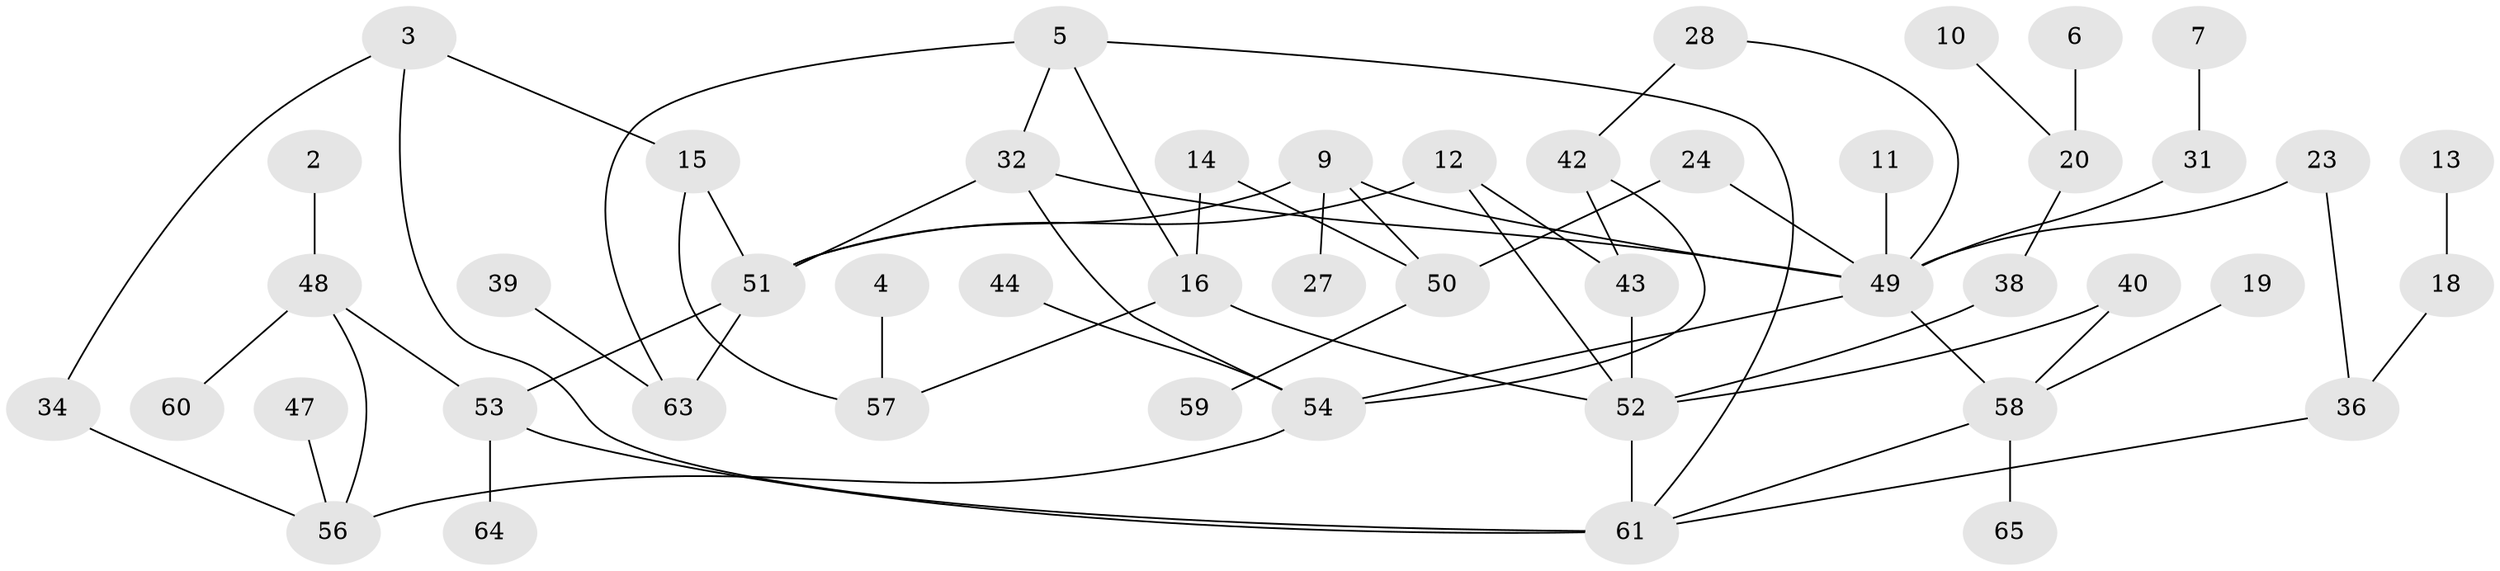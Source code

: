 // original degree distribution, {3: 0.20610687022900764, 2: 0.2900763358778626, 0: 0.1297709923664122, 1: 0.24427480916030533, 4: 0.10687022900763359, 5: 0.015267175572519083, 7: 0.007633587786259542}
// Generated by graph-tools (version 1.1) at 2025/25/03/09/25 03:25:16]
// undirected, 48 vertices, 65 edges
graph export_dot {
graph [start="1"]
  node [color=gray90,style=filled];
  2;
  3;
  4;
  5;
  6;
  7;
  9;
  10;
  11;
  12;
  13;
  14;
  15;
  16;
  18;
  19;
  20;
  23;
  24;
  27;
  28;
  31;
  32;
  34;
  36;
  38;
  39;
  40;
  42;
  43;
  44;
  47;
  48;
  49;
  50;
  51;
  52;
  53;
  54;
  56;
  57;
  58;
  59;
  60;
  61;
  63;
  64;
  65;
  2 -- 48 [weight=1.0];
  3 -- 15 [weight=1.0];
  3 -- 34 [weight=1.0];
  3 -- 61 [weight=1.0];
  4 -- 57 [weight=1.0];
  5 -- 16 [weight=1.0];
  5 -- 32 [weight=1.0];
  5 -- 61 [weight=1.0];
  5 -- 63 [weight=1.0];
  6 -- 20 [weight=1.0];
  7 -- 31 [weight=1.0];
  9 -- 27 [weight=1.0];
  9 -- 49 [weight=1.0];
  9 -- 50 [weight=1.0];
  9 -- 51 [weight=1.0];
  10 -- 20 [weight=1.0];
  11 -- 49 [weight=1.0];
  12 -- 43 [weight=1.0];
  12 -- 51 [weight=1.0];
  12 -- 52 [weight=1.0];
  13 -- 18 [weight=1.0];
  14 -- 16 [weight=1.0];
  14 -- 50 [weight=1.0];
  15 -- 51 [weight=1.0];
  15 -- 57 [weight=1.0];
  16 -- 52 [weight=1.0];
  16 -- 57 [weight=1.0];
  18 -- 36 [weight=1.0];
  19 -- 58 [weight=1.0];
  20 -- 38 [weight=1.0];
  23 -- 36 [weight=1.0];
  23 -- 49 [weight=1.0];
  24 -- 49 [weight=1.0];
  24 -- 50 [weight=1.0];
  28 -- 42 [weight=1.0];
  28 -- 49 [weight=1.0];
  31 -- 49 [weight=1.0];
  32 -- 49 [weight=1.0];
  32 -- 51 [weight=1.0];
  32 -- 54 [weight=1.0];
  34 -- 56 [weight=1.0];
  36 -- 61 [weight=1.0];
  38 -- 52 [weight=1.0];
  39 -- 63 [weight=1.0];
  40 -- 52 [weight=1.0];
  40 -- 58 [weight=1.0];
  42 -- 43 [weight=1.0];
  42 -- 54 [weight=1.0];
  43 -- 52 [weight=1.0];
  44 -- 54 [weight=1.0];
  47 -- 56 [weight=1.0];
  48 -- 53 [weight=1.0];
  48 -- 56 [weight=1.0];
  48 -- 60 [weight=1.0];
  49 -- 54 [weight=1.0];
  49 -- 58 [weight=1.0];
  50 -- 59 [weight=1.0];
  51 -- 53 [weight=1.0];
  51 -- 63 [weight=1.0];
  52 -- 61 [weight=1.0];
  53 -- 61 [weight=2.0];
  53 -- 64 [weight=1.0];
  54 -- 56 [weight=1.0];
  58 -- 61 [weight=1.0];
  58 -- 65 [weight=1.0];
}
